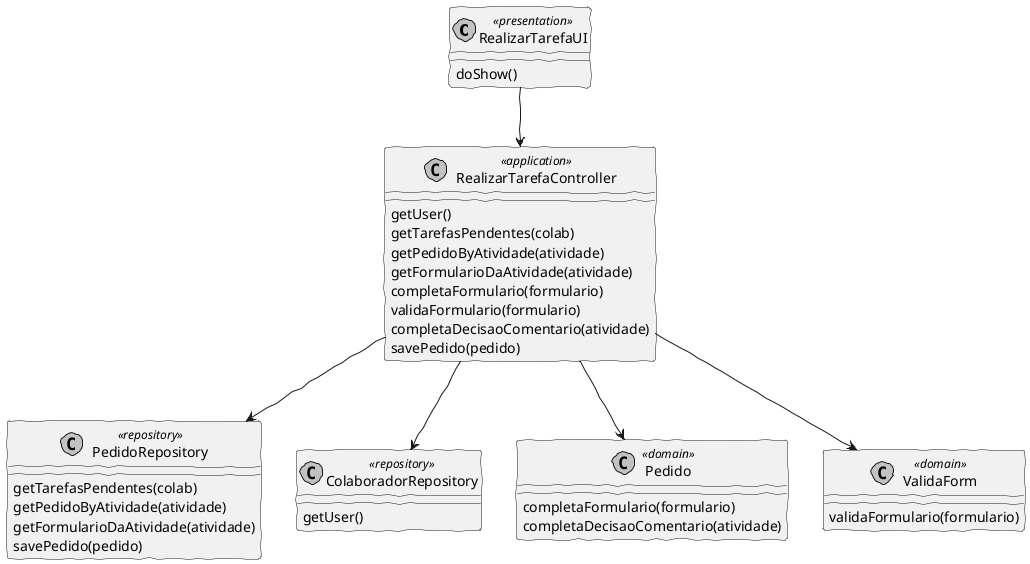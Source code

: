 @startuml
'http://plantuml.com/skinparam.html
skinparam handwritten true
skinparam monochrome true
skinparam packageStyle rect
skinparam defaultFontName FG Virgil
skinparam shadowing false

class RealizarTarefaUI <<presentation>>
class RealizarTarefaController <<application>>
class PedidoRepository <<repository>>
class ColaboradorRepository <<repository>>
class Pedido <<domain>>
class ValidaForm <<domain>>

RealizarTarefaUI --> RealizarTarefaController
RealizarTarefaUI : doShow()

RealizarTarefaController : getUser()
RealizarTarefaController : getTarefasPendentes(colab)
RealizarTarefaController : getPedidoByAtividade(atividade)
RealizarTarefaController : getFormularioDaAtividade(atividade)
RealizarTarefaController : completaFormulario(formulario)
RealizarTarefaController : validaFormulario(formulario)
RealizarTarefaController : completaDecisaoComentario(atividade)
RealizarTarefaController : savePedido(pedido)

Pedido : completaFormulario(formulario)
Pedido : completaDecisaoComentario(atividade)

ValidaForm : validaFormulario(formulario)

RealizarTarefaController --> PedidoRepository
RealizarTarefaController --> ColaboradorRepository
RealizarTarefaController --> Pedido
RealizarTarefaController --> ValidaForm

ColaboradorRepository : getUser()

PedidoRepository : getTarefasPendentes(colab)
PedidoRepository : getPedidoByAtividade(atividade)
PedidoRepository : getFormularioDaAtividade(atividade)
PedidoRepository : savePedido(pedido)

@enduml